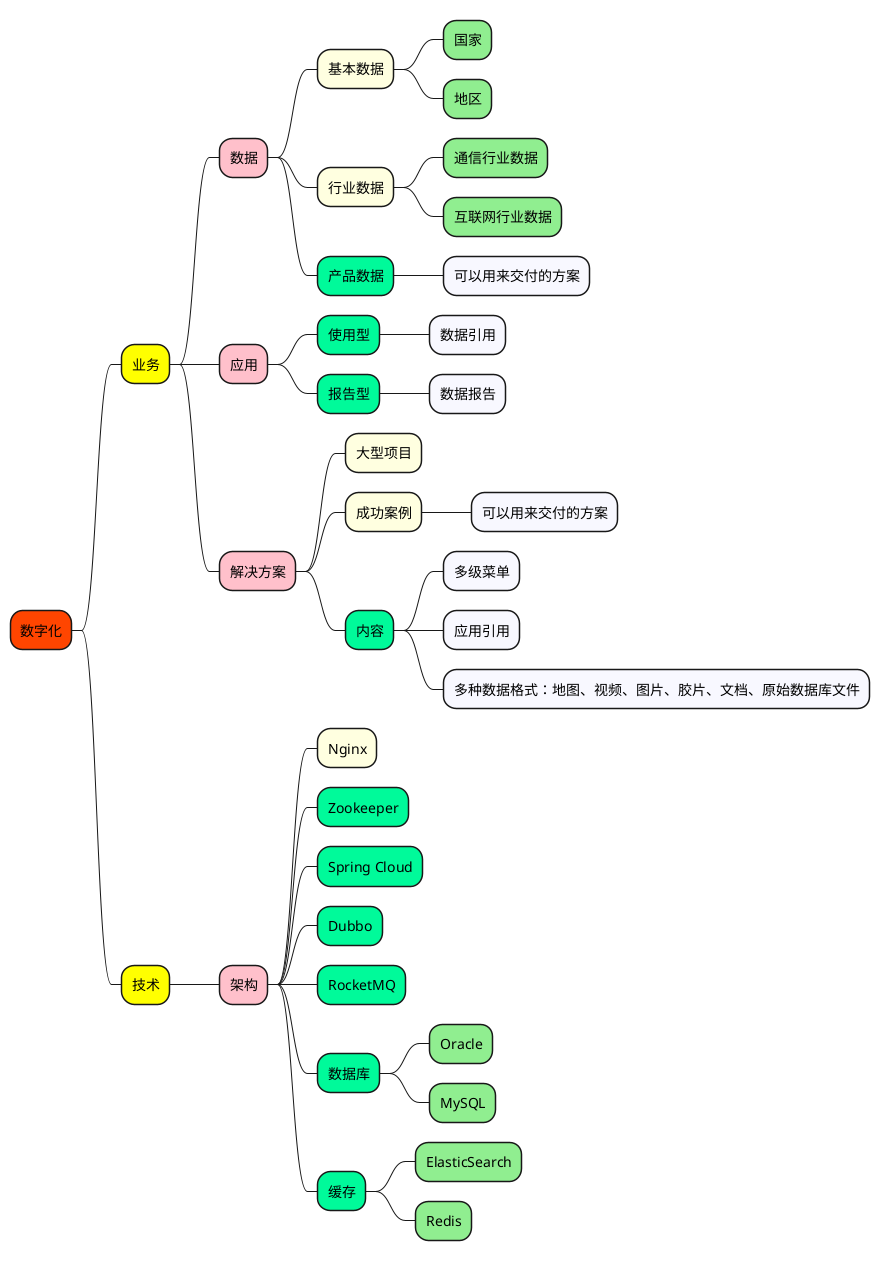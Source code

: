 @startmindmap

+[#OrangeRed] 数字化

++[#yellow] 业务

+++[#Pink] 数据

++++[#LightYellow] 基本数据
+++++[#LightGreen] 国家
+++++[#LightGreen] 地区

++++[#LightYellow] 行业数据
+++++[#LightGreen] 通信行业数据
+++++[#LightGreen] 互联网行业数据

++++[#MediumSpringGreen] 产品数据
+++++[#GhostWhite] 可以用来交付的方案


+++[#Pink] 应用

++++[#MediumSpringGreen] 使用型
+++++[#GhostWhite] 数据引用

++++[#MediumSpringGreen] 报告型
+++++[#GhostWhite] 数据报告


+++[#Pink] 解决方案

++++[#LightYellow] 大型项目
++++[#LightYellow] 成功案例
+++++[#GhostWhite] 可以用来交付的方案

++++[#MediumSpringGreen] 内容
+++++[#GhostWhite] 多级菜单
+++++[#GhostWhite] 应用引用
+++++[#GhostWhite] 多种数据格式：地图、视频、图片、胶片、文档、原始数据库文件


++[#yellow] 技术

+++[#Pink] 架构

++++[#LightYellow] Nginx
++++[#MediumSpringGreen] Zookeeper
++++[#MediumSpringGreen] Spring Cloud
++++[#MediumSpringGreen] Dubbo
++++[#MediumSpringGreen] RocketMQ
++++[#MediumSpringGreen] 数据库
+++++[#LightGreen] Oracle
+++++[#LightGreen] MySQL
++++[#MediumSpringGreen] 缓存
+++++[#LightGreen] ElasticSearch
+++++[#LightGreen] Redis


@endmindmap